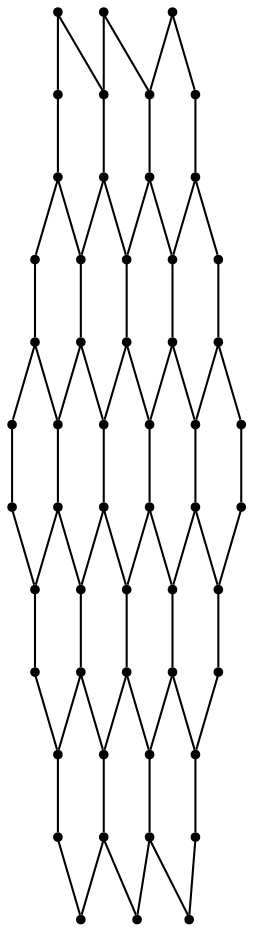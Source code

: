 graph {
  node [shape=point,comment="{\"directed\":false,\"doi\":\"10.1007/978-3-642-18469-7_23\",\"figure\":\"3 (2)\"}"]

  v0 [pos="1085.5708658289382,1585.0825000927173"]
  v1 [pos="1085.5708658289382,1631.1523230643572"]
  v2 [pos="1045.642125648636,1654.1893965570523"]
  v3 [pos="1045.642125648636,1562.0454266000222"]
  v4 [pos="1045.642125648636,1515.9798004652578"]
  v5 [pos="1045.642125648636,1700.2508258549415"]
  v6 [pos="1005.7174896548909,1585.0825000927173"]
  v7 [pos="1005.7174896548909,1723.2961658445122"]
  v8 [pos="1005.7174896548909,1492.9386573125623"]
  v9 [pos="1005.7174896548909,1631.1523230643572"]
  v10 [pos="1005.7174896548909,1446.8520469934215"]
  v11 [pos="1005.7174896548909,1769.3577223192765"]
  v12 [pos="965.7928536611456,1792.403062308847"]
  v13 [pos="965.7928536611456,1423.8317608482275"]
  v14 [pos="965.7928536611457,1515.9798004652578"]
  v15 [pos="965.7928536611456,1562.0454266000222"]
  v16 [pos="965.7928536611457,1654.1893965570523"]
  v17 [pos="965.7928536611456,1700.2508258549415"]
  v18 [pos="925.8640816654438,1446.8520469934215"]
  v19 [pos="925.8640816654439,1492.9386573125623"]
  v20 [pos="925.8640816654439,1585.0825000927173"]
  v21 [pos="925.8640816654439,1631.1523230643572"]
  v22 [pos="925.8640816654438,1723.2961658445122"]
  v23 [pos="925.8640816654438,1769.3577223192765"]
  v24 [pos="885.9394456716986,1792.403062308847"]
  v25 [pos="885.9394456716986,1515.9798004652578"]
  v26 [pos="885.9394456716986,1654.1893965570523"]
  v27 [pos="885.9394456716986,1423.8317608482275"]
  v28 [pos="885.9394456716986,1562.0454266000222"]
  v29 [pos="885.9394456716986,1700.2508258549415"]
  v30 [pos="846.0148733087528,1446.8520469934215"]
  v31 [pos="846.0148733087528,1492.9386573125623"]
  v32 [pos="846.0148733087528,1585.0825000927173"]
  v33 [pos="846.0148733087528,1631.1523230643572"]
  v34 [pos="846.0148733087528,1723.2961658445122"]
  v35 [pos="846.0148733087528,1769.3577223192765"]
  v36 [pos="806.0860376822518,1515.9798004652578"]
  v37 [pos="806.0860376822518,1654.1893965570523"]
  v38 [pos="806.0860376822517,1792.403062308847"]
  v39 [pos="806.0860376822518,1423.8317608482275"]
  v40 [pos="806.0860376822517,1562.0454266000222"]
  v41 [pos="806.0860376822518,1700.2508258549415"]
  v42 [pos="766.1614653193059,1585.0825000927173"]
  v43 [pos="766.1614653193059,1446.8520469934215"]
  v44 [pos="766.1614653193059,1492.9386573125623"]
  v45 [pos="766.161465319306,1631.1523230643572"]
  v46 [pos="766.161465319306,1723.2961658445122"]
  v47 [pos="766.1614653193059,1769.3577223192765"]
  v48 [pos="726.2368293255606,1515.9798004652578"]
  v49 [pos="726.2368293255606,1562.0454266000222"]
  v50 [pos="726.2368293255606,1700.2508258549415"]
  v51 [pos="726.2368293255606,1654.1893965570523"]
  v52 [pos="686.3080573298589,1585.0825000927173"]
  v53 [pos="686.3080573298589,1631.1523230643572"]

  v0 -- v1 [id="-1",pos="1085.5708658289382,1585.0825000927173 1085.5708340135384,1605.1440162408508 1085.5708340135384,1611.3699601568662 1085.5708658289382,1631.1523230643572"]
  v52 -- v53 [id="-2",pos="686.3080573298589,1585.0825000927173 686.3080573298589,1605.1440162408508 686.3080573298589,1611.3699601568662 686.3080573298589,1631.1523230643572"]
  v53 -- v51 [id="-3",pos="686.3080573298589,1631.1523230643572 703.6932643230328,1641.1789478899861 709.0893469986867,1644.2961802733066 726.2368293255606,1654.1893965570523"]
  v52 -- v49 [id="-4",pos="686.3080573298589,1585.0825000927173 703.6932643230328,1575.0518056070882 709.0893469986867,1571.9345732237675 726.2368293255606,1562.0454266000222"]
  v51 -- v50 [id="-5",pos="726.2368293255606,1654.1893965570523 726.2368293255606,1674.2467158683103 726.2368293255606,1680.472659784326 726.2368293255606,1700.2508258549415"]
  v48 -- v49 [id="-6",pos="726.2368293255606,1515.9798004652578 726.2368293255606,1536.0330501165156 726.2368293255606,1542.258994032531 726.2368293255606,1562.0454266000222"]
  v51 -- v45 [id="-7",pos="726.2368293255606,1654.1893965570523 743.6178366859788,1644.1627717314234 749.0139193616326,1641.0455393481027 766.161465319306,1631.1523230643572"]
  v50 -- v46 [id="-8",pos="726.2368293255606,1700.2508258549415 743.6179003167781,1710.2899140143213 749.0139829924319,1713.3987527238912 766.161465319306,1723.2961658445122"]
  v49 -- v42 [id="-9",pos="726.2368293255606,1562.0454266000222 743.6179003167781,1572.0762482625264 749.0139829924319,1575.193480645847 766.1614653193059,1585.0825000927173"]
  v48 -- v44 [id="-10",pos="726.2368293255606,1515.9798004652578 743.6179003167781,1505.9449091427532 749.0139829924319,1502.8360704331833 766.1614653193059,1492.9386573125623"]
  v46 -- v47 [id="-11",pos="766.161465319306,1723.2961658445122 766.1614653193059,1743.3536123326453 766.1614653193059,1749.583753085536 766.1614653193059,1769.3577223192765"]
  v42 -- v45 [id="-12",pos="766.1614653193059,1585.0825000927173 766.1614653193059,1605.1440162408508 766.1614653193059,1611.3699601568662 766.161465319306,1631.1523230643572"]
  v43 -- v44 [id="-13",pos="766.1614653193059,1446.8520469934215 766.1614653193059,1466.9177599784302 766.1614653193059,1473.147900731321 766.1614653193059,1492.9386573125623"]
  v47 -- v38 [id="-14",pos="766.1614653193059,1769.3577223192765 783.542472679724,1779.3926136417808 788.9385553553778,1782.5056491882262 806.0860376822517,1792.403062308847"]
  v46 -- v41 [id="-15",pos="766.161465319306,1723.2961658445122 783.542472679724,1713.265471358883 788.9385553553778,1710.1482389755624 806.0860376822518,1700.2508258549415"]
  v45 -- v37 [id="-16",pos="766.161465319306,1631.1523230643572 783.542472679724,1641.1789478899861 788.9385553553778,1644.2961802733066 806.0860376822518,1654.1893965570523"]
  v44 -- v36 [id="-17",pos="766.1614653193059,1492.9386573125623 783.542472679724,1502.9693517981916 788.9385553553778,1506.086584181512 806.0860376822518,1515.9798004652578"]
  v43 -- v39 [id="-18",pos="766.1614653193059,1446.8520469934215 783.542472679724,1436.8338158415431 788.9385553553778,1433.720780295098 806.0860376822518,1423.8317608482275"]
  v42 -- v40 [id="-19",pos="766.1614653193059,1585.0825000927173 783.5466723124798,1575.0518056070882 788.9427549881336,1571.9345732237675 806.0860376822517,1562.0454266000222"]
  v37 -- v41 [id="-20",pos="806.0860376822518,1654.1893965570523 806.0860376822518,1674.2467158683103 806.0860376822518,1680.472659784326 806.0860376822518,1700.2508258549415"]
  v36 -- v40 [id="-21",pos="806.0860376822518,1515.9798004652578 806.0860376822518,1536.0330501165156 806.0860376822518,1542.258994032531 806.0860376822517,1562.0454266000222"]
  v41 -- v34 [id="-22",pos="806.0860376822518,1700.2508258549415 823.4712446754257,1710.2899140143213 828.8673273510796,1713.3987527238912 846.0148733087528,1723.2961658445122"]
  v40 -- v32 [id="-23",pos="806.0860376822517,1562.0454266000222 823.4712446754257,1572.0762482625264 828.8673273510796,1575.193480645847 846.0148733087528,1585.0825000927173"]
  v39 -- v30 [id="-24",pos="806.0860376822518,1423.8317608482275 823.4712446754257,1433.8499920001059 828.8673273510796,1436.9712940434267 846.0148733087528,1446.8520469934215"]
  v38 -- v35 [id="-25",pos="806.0860376822517,1792.403062308847 823.4713083062251,1782.376437483218 828.8673909818789,1779.2551354398972 846.0148733087528,1769.3577223192765"]
  v37 -- v33 [id="-26",pos="806.0860376822518,1654.1893965570523 823.4713083062251,1644.1627717314234 828.8673909818789,1641.0455393481027 846.0148733087528,1631.1523230643572"]
  v36 -- v31 [id="-27",pos="806.0860376822518,1515.9798004652578 823.4713083062251,1505.9491059796285 828.8673909818789,1502.8402672700586 846.0148733087528,1492.9386573125623"]
  v34 -- v35 [id="-28",pos="846.0148733087528,1723.2961658445122 846.0148733087528,1743.3536123326453 846.0148733087528,1749.583753085536 846.0148733087528,1769.3577223192765"]
  v32 -- v33 [id="-29",pos="846.0148733087528,1585.0825000927173 846.0148733087528,1605.1440162408508 846.0148733087528,1611.3699601568662 846.0148733087528,1631.1523230643572"]
  v30 -- v31 [id="-30",pos="846.0148733087528,1446.8520469934215 846.0148733087528,1466.9177599784302 846.0148733087528,1473.147900731321 846.0148733087528,1492.9386573125623"]
  v35 -- v24 [id="-31",pos="846.0148733087528,1769.3577223192765 863.395880669171,1779.3926136417808 868.7919633448248,1782.5056491882262 885.9394456716986,1792.403062308847"]
  v34 -- v29 [id="-32",pos="846.0148733087528,1723.2961658445122 863.395880669171,1713.265471358883 868.7919633448248,1710.1482389755624 885.9394456716986,1700.2508258549415"]
  v33 -- v26 [id="-33",pos="846.0148733087528,1631.1523230643572 863.395880669171,1641.1789478899861 868.7919633448248,1644.2961802733066 885.9394456716986,1654.1893965570523"]
  v32 -- v28 [id="-34",pos="846.0148733087528,1585.0825000927173 863.395880669171,1575.0518056070882 868.7919633448248,1571.9345732237675 885.9394456716986,1562.0454266000222"]
  v31 -- v25 [id="-35",pos="846.0148733087528,1492.9386573125623 863.395880669171,1502.9693517981916 868.7919633448248,1506.086584181512 885.9394456716986,1515.9798004652578"]
  v30 -- v27 [id="-36",pos="846.0148733087528,1446.8520469934215 863.395880669171,1436.8338158415431 868.7919633448248,1433.720780295098 885.9394456716986,1423.8317608482275"]
  v26 -- v29 [id="-37",pos="885.9394456716986,1654.1893965570523 885.9394456716986,1674.2467158683103 885.9394456716986,1680.472659784326 885.9394456716986,1700.2508258549415"]
  v25 -- v28 [id="-38",pos="885.9394456716986,1515.9798004652578 885.9394456716986,1536.0330501165156 885.9394456716986,1542.258994032531 885.9394456716986,1562.0454266000222"]
  v29 -- v22 [id="-39",pos="885.9394456716986,1700.2508258549415 903.3205166629161,1710.2899140143213 908.71659933857,1713.3987527238912 925.8640816654438,1723.2961658445122"]
  v28 -- v20 [id="-40",pos="885.9394456716986,1562.0454266000222 903.3205166629161,1572.0762482625264 908.71659933857,1575.193480645847 925.8640816654439,1585.0825000927173"]
  v27 -- v18 [id="-41",pos="885.9394456716986,1423.8317608482275 903.3205166629161,1433.8499920001059 908.71659933857,1436.9712940434267 925.8640816654438,1446.8520469934215"]
  v26 -- v21 [id="-42",pos="885.9394456716986,1654.1893965570523 903.3246526648727,1644.1627717314234 908.7207353405265,1641.0455393481027 925.8640816654439,1631.1523230643572"]
  v25 -- v19 [id="-43",pos="885.9394456716986,1515.9798004652578 903.3246526648727,1505.9491059796285 908.7207353405265,1502.8402672700586 925.8640816654439,1492.9386573125623"]
  v24 -- v23 [id="-44",pos="885.9394456716986,1792.403062308847 903.324716295672,1782.376437483218 908.7207989713258,1779.2551354398972 925.8640816654438,1769.3577223192765"]
  v22 -- v23 [id="-45",pos="925.8640816654438,1723.2961658445122 925.8640816654439,1743.3536123326453 925.8640816654439,1749.583753085536 925.8640816654438,1769.3577223192765"]
  v20 -- v21 [id="-46",pos="925.8640816654439,1585.0825000927173 925.8640816654439,1605.1440162408508 925.8640816654439,1611.3699601568662 925.8640816654439,1631.1523230643572"]
  v18 -- v19 [id="-47",pos="925.8640816654438,1446.8520469934215 925.8640816654439,1466.9177599784302 925.8640816654439,1473.147900731321 925.8640816654439,1492.9386573125623"]
  v23 -- v12 [id="-48",pos="925.8640816654438,1769.3577223192765 943.249288658618,1779.3926136417808 948.6453713342717,1782.5056491882262 965.7928536611456,1792.403062308847"]
  v22 -- v17 [id="-49",pos="925.8640816654438,1723.2961658445122 943.249288658618,1713.265471358883 948.6453713342717,1710.1482389755624 965.7928536611456,1700.2508258549415"]
  v21 -- v16 [id="-50",pos="925.8640816654439,1631.1523230643572 943.249288658618,1641.1789478899861 948.6453713342717,1644.2961802733066 965.7928536611457,1654.1893965570523"]
  v20 -- v15 [id="-51",pos="925.8640816654439,1585.0825000927173 943.249288658618,1575.0518056070882 948.6453713342717,1571.9345732237675 965.7928536611456,1562.0454266000222"]
  v19 -- v14 [id="-52",pos="925.8640816654439,1492.9386573125623 943.249288658618,1502.9693517981916 948.6453713342717,1506.086584181512 965.7928536611457,1515.9798004652578"]
  v18 -- v13 [id="-53",pos="925.8640816654438,1446.8520469934215 943.249288658618,1436.8338158415431 948.6453713342717,1433.720780295098 965.7928536611456,1423.8317608482275"]
  v16 -- v17 [id="-54",pos="965.7928536611457,1654.1893965570523 965.7928536611456,1674.2467158683103 965.7928536611456,1680.472659784326 965.7928536611456,1700.2508258549415"]
  v14 -- v15 [id="-55",pos="965.7928536611457,1515.9798004652578 965.7928536611456,1536.0330501165156 965.7928536611456,1542.258994032531 965.7928536611456,1562.0454266000222"]
  v17 -- v7 [id="-56",pos="965.7928536611456,1700.2508258549415 983.1739246523631,1710.2899140143213 988.5700073280169,1713.3987527238912 1005.7174896548909,1723.2961658445122"]
  v16 -- v9 [id="-57",pos="965.7928536611457,1654.1893965570523 983.1739246523631,1644.1627717314234 988.5700073280169,1641.0455393481027 1005.7174896548909,1631.1523230643572"]
  v15 -- v6 [id="-58",pos="965.7928536611456,1562.0454266000222 983.1739246523631,1572.0762482625264 988.5700073280169,1575.193480645847 1005.7174896548909,1585.0825000927173"]
  v14 -- v8 [id="-59",pos="965.7928536611457,1515.9798004652578 983.1739246523631,1505.9491059796285 988.5700073280169,1502.8402672700586 1005.7174896548909,1492.9386573125623"]
  v13 -- v10 [id="-60",pos="965.7928536611456,1423.8317608482275 983.1739246523631,1433.8499920001059 988.5700073280169,1436.9712940434267 1005.7174896548909,1446.8520469934215"]
  v12 -- v11 [id="-61",pos="965.7928536611456,1792.403062308847 983.178124285119,1782.376437483218 988.5742069607728,1779.2551354398972 1005.7174896548909,1769.3577223192765"]
  v7 -- v11 [id="-62",pos="1005.7174896548909,1723.2961658445122 1005.7174896548909,1743.3536123326453 1005.7174896548909,1749.583753085536 1005.7174896548909,1769.3577223192765"]
  v6 -- v9 [id="-63",pos="1005.7174896548909,1585.0825000927173 1005.7174896548909,1605.1440162408508 1005.7174896548909,1611.3699601568662 1005.7174896548909,1631.1523230643572"]
  v10 -- v8 [id="-64",pos="1005.7174896548909,1446.8520469934215 1005.7174896548909,1466.9177599784302 1005.7174896548909,1473.147900731321 1005.7174896548909,1492.9386573125623"]
  v9 -- v2 [id="-65",pos="1005.7174896548909,1631.1523230643572 1023.098497015309,1641.1789478899861 1028.4945796909628,1644.2961802733066 1045.642125648636,1654.1893965570523"]
  v8 -- v4 [id="-66",pos="1005.7174896548909,1492.9386573125623 1023.098497015309,1502.9693517981916 1028.4945796909628,1506.086584181512 1045.642125648636,1515.9798004652578"]
  v7 -- v5 [id="-67",pos="1005.7174896548909,1723.2961658445122 1023.1026966480648,1713.265471358883 1028.4987793237187,1710.1482389755624 1045.642125648636,1700.2508258549415"]
  v6 -- v3 [id="-68",pos="1005.7174896548909,1585.0825000927173 1023.1026966480648,1575.0518056070882 1028.4987793237187,1571.9345732237675 1045.642125648636,1562.0454266000222"]
  v2 -- v5 [id="-69",pos="1045.642125648636,1654.1893965570523 1045.6420620178367,1674.2467158683103 1045.6420620178367,1680.472659784326 1045.642125648636,1700.2508258549415"]
  v4 -- v3 [id="-70",pos="1045.642125648636,1515.9798004652578 1045.6420620178367,1536.0330501165156 1045.6420620178367,1542.258994032531 1045.642125648636,1562.0454266000222"]
  v3 -- v0 [id="-71",pos="1045.642125648636,1562.0454266000222 1063.0272690110107,1572.0762482625264 1068.4233516866645,1575.193480645847 1085.5708658289382,1585.0825000927173"]
  v2 -- v1 [id="-72",pos="1045.642125648636,1654.1893965570523 1063.02733264181,1644.1627717314234 1068.4234789482632,1641.0455393481027 1085.5708658289382,1631.1523230643572"]
}